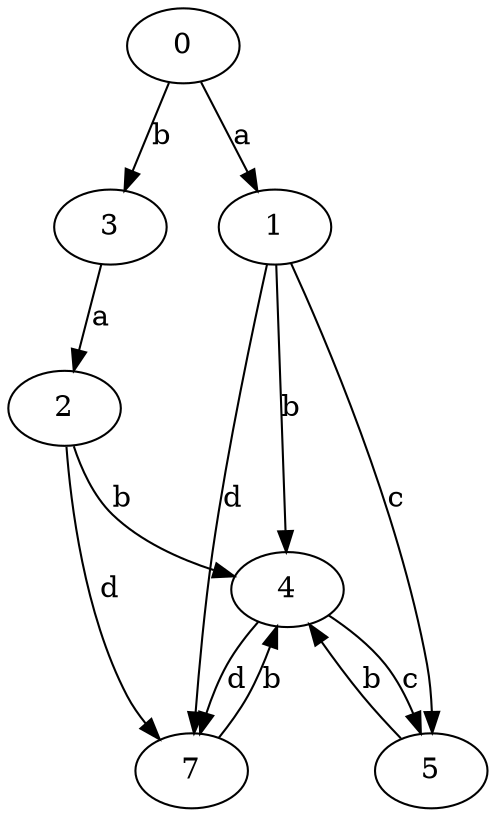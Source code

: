 strict digraph  {
1;
2;
3;
4;
5;
0;
7;
1 -> 4  [label=b];
1 -> 5  [label=c];
1 -> 7  [label=d];
2 -> 4  [label=b];
2 -> 7  [label=d];
3 -> 2  [label=a];
4 -> 5  [label=c];
4 -> 7  [label=d];
5 -> 4  [label=b];
0 -> 1  [label=a];
0 -> 3  [label=b];
7 -> 4  [label=b];
}
